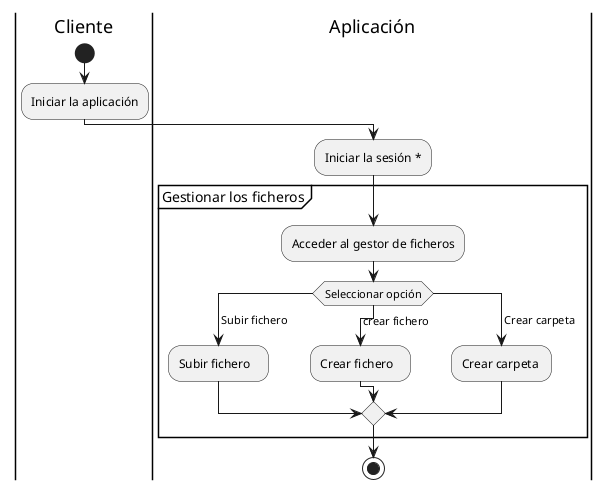 @startuml
'https://plantuml.com/activity-diagram-beta
'!theme amiga from https://raw.githubusercontent.com/plantuml/plantuml/master/themes

'Iniciar Sesión
skinparam defaultFontName consolas
skinparam minClassWidth 100
skinparam conditionStyle inside

|Cliente|


|Cliente|

  start
  :Iniciar la aplicación;

  |Aplicación|

  :Iniciar la sesión *;

  partition "Gestionar los ficheros" {
    :Acceder al gestor de ficheros;

    switch (Seleccionar opción)

    case ( Subir fichero )
      :Subir fichero;
    case ( crear fichero )
      :Crear fichero;
    case ( Crear carpeta )
      :Crear carpeta;
    endswitch
  }
  stop



@enduml
